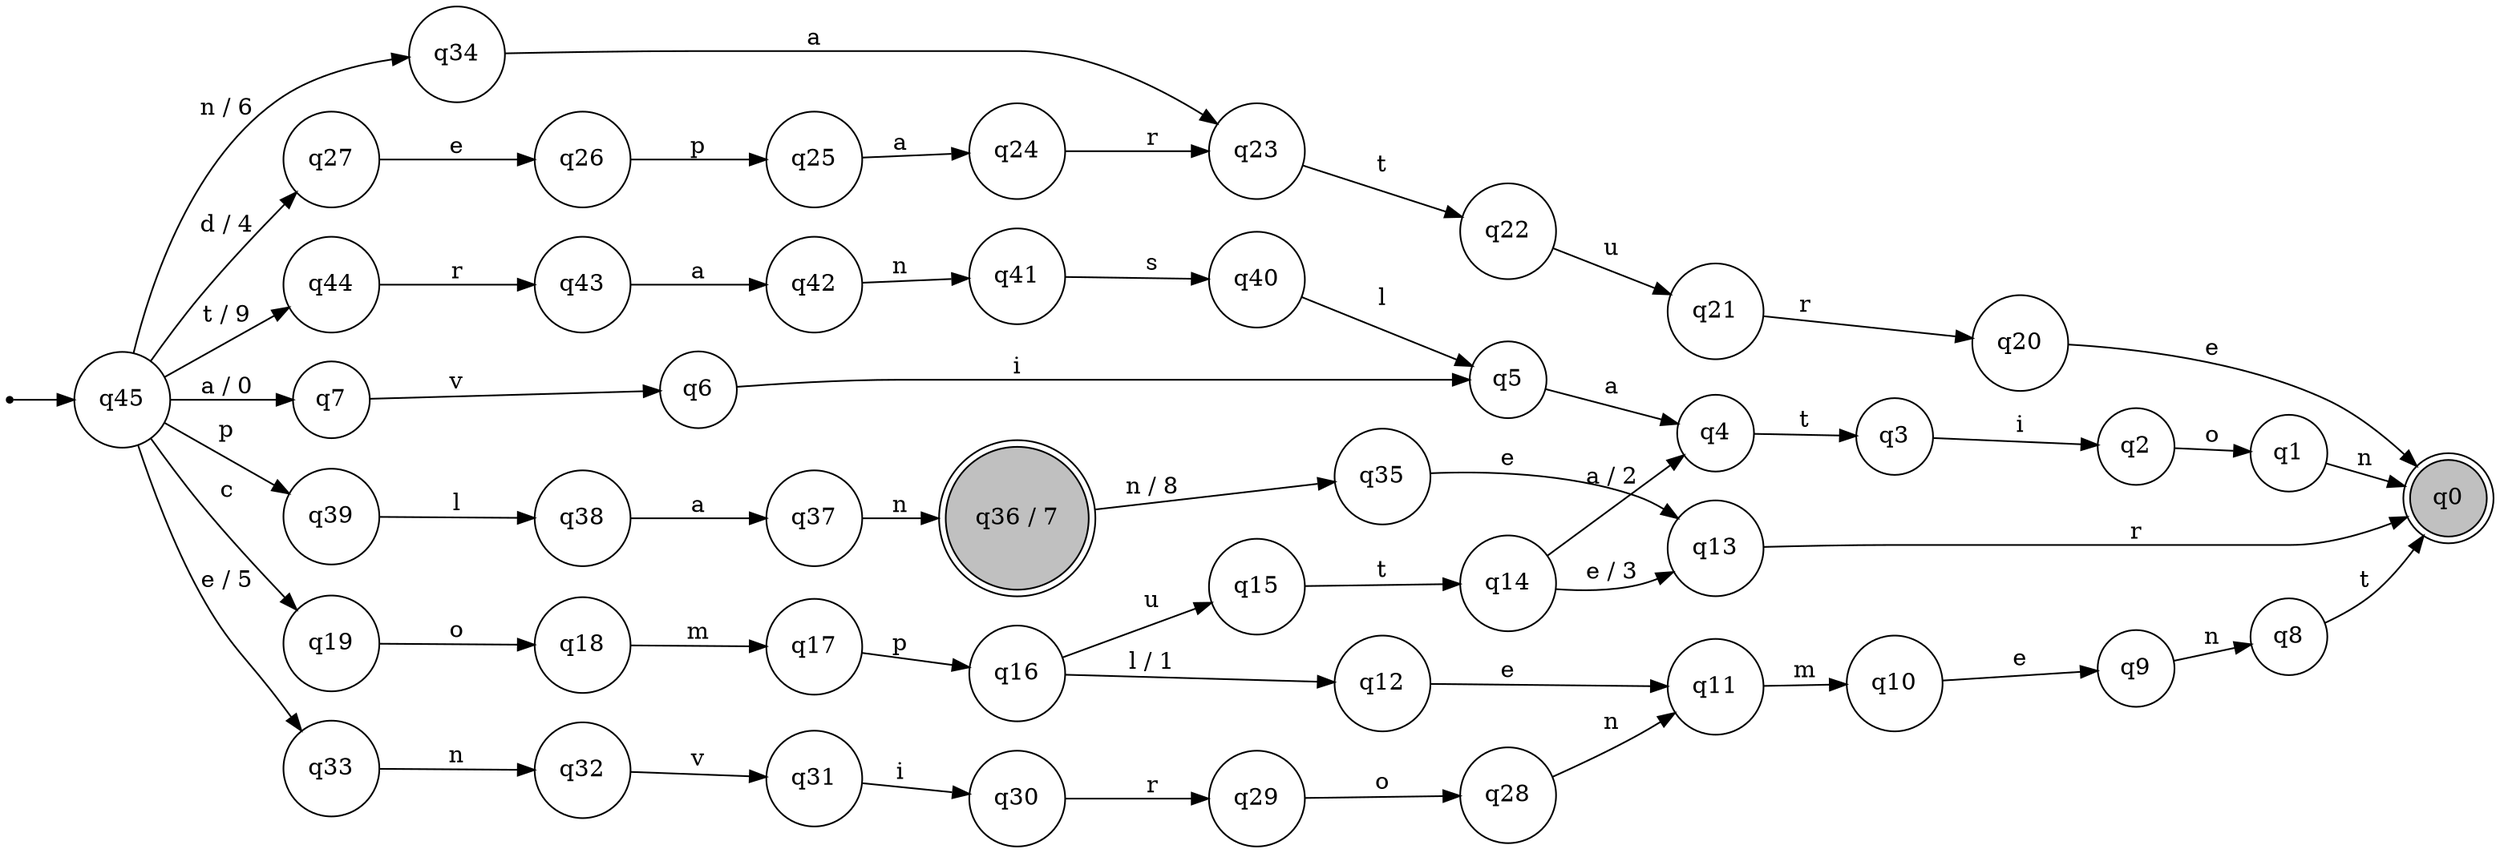 digraph G {
rankdir=LR;
charset="utf8";
node [shape=circle];
ini [shape=point];
ini -> q45;
	q45 [label="q45"];
	q42 [label="q42"];
	q40 [label="q40"];
	q39 [label="q39"];
	q38 [label="q38"];
	q44 [label="q44"];
	q36 [label="q36 / 7"];
	q36 [shape=doublecircle];
	q36 [style=filled fillcolor=gray];
	q35 [label="q35"];
	q34 [label="q34"];
	q32 [label="q32"];
	q31 [label="q31"];
	q9 [label="q9"];
	q10 [label="q10"];
	q2 [label="q2"];
	q8 [label="q8"];
	q41 [label="q41"];
	q7 [label="q7"];
	q6 [label="q6"];
	q0 [label="q0"];
	q0 [shape=doublecircle];
	q0 [style=filled fillcolor=gray];
	q11 [label="q11"];
	q14 [label="q14"];
	q12 [label="q12"];
	q23 [label="q23"];
	q5 [label="q5"];
	q22 [label="q22"];
	q3 [label="q3"];
	q17 [label="q17"];
	q27 [label="q27"];
	q43 [label="q43"];
	q1 [label="q1"];
	q26 [label="q26"];
	q13 [label="q13"];
	q30 [label="q30"];
	q15 [label="q15"];
	q37 [label="q37"];
	q16 [label="q16"];
	q33 [label="q33"];
	q25 [label="q25"];
	q18 [label="q18"];
	q20 [label="q20"];
	q29 [label="q29"];
	q19 [label="q19"];
	q21 [label="q21"];
	q4 [label="q4"];
	q24 [label="q24"];
	q28 [label="q28"];
	q45 -> q7 [label="a / 0"];
	q45 -> q19 [label="c"];
	q45 -> q27 [label="d / 4"];
	q45 -> q33 [label="e / 5"];
	q45 -> q34 [label="n / 6"];
	q45 -> q39 [label="p"];
	q45 -> q44 [label="t / 9"];
	q42 -> q41 [label="n"];
	q40 -> q5 [label="l"];
	q39 -> q38 [label="l"];
	q38 -> q37 [label="a"];
	q44 -> q43 [label="r"];
	q36 -> q35 [label="n / 8"];
	q35 -> q13 [label="e"];
	q34 -> q23 [label="a"];
	q32 -> q31 [label="v"];
	q31 -> q30 [label="i"];
	q9 -> q8 [label="n"];
	q10 -> q9 [label="e"];
	q2 -> q1 [label="o"];
	q8 -> q0 [label="t"];
	q41 -> q40 [label="s"];
	q7 -> q6 [label="v"];
	q6 -> q5 [label="i"];
	q11 -> q10 [label="m"];
	q14 -> q4 [label="a / 2"];
	q14 -> q13 [label="e / 3"];
	q12 -> q11 [label="e"];
	q23 -> q22 [label="t"];
	q5 -> q4 [label="a"];
	q22 -> q21 [label="u"];
	q3 -> q2 [label="i"];
	q17 -> q16 [label="p"];
	q27 -> q26 [label="e"];
	q43 -> q42 [label="a"];
	q1 -> q0 [label="n"];
	q26 -> q25 [label="p"];
	q13 -> q0 [label="r"];
	q30 -> q29 [label="r"];
	q15 -> q14 [label="t"];
	q37 -> q36 [label="n"];
	q16 -> q12 [label="l / 1"];
	q16 -> q15 [label="u"];
	q33 -> q32 [label="n"];
	q25 -> q24 [label="a"];
	q18 -> q17 [label="m"];
	q20 -> q0 [label="e"];
	q29 -> q28 [label="o"];
	q19 -> q18 [label="o"];
	q21 -> q20 [label="r"];
	q4 -> q3 [label="t"];
	q24 -> q23 [label="r"];
	q28 -> q11 [label="n"];
}
